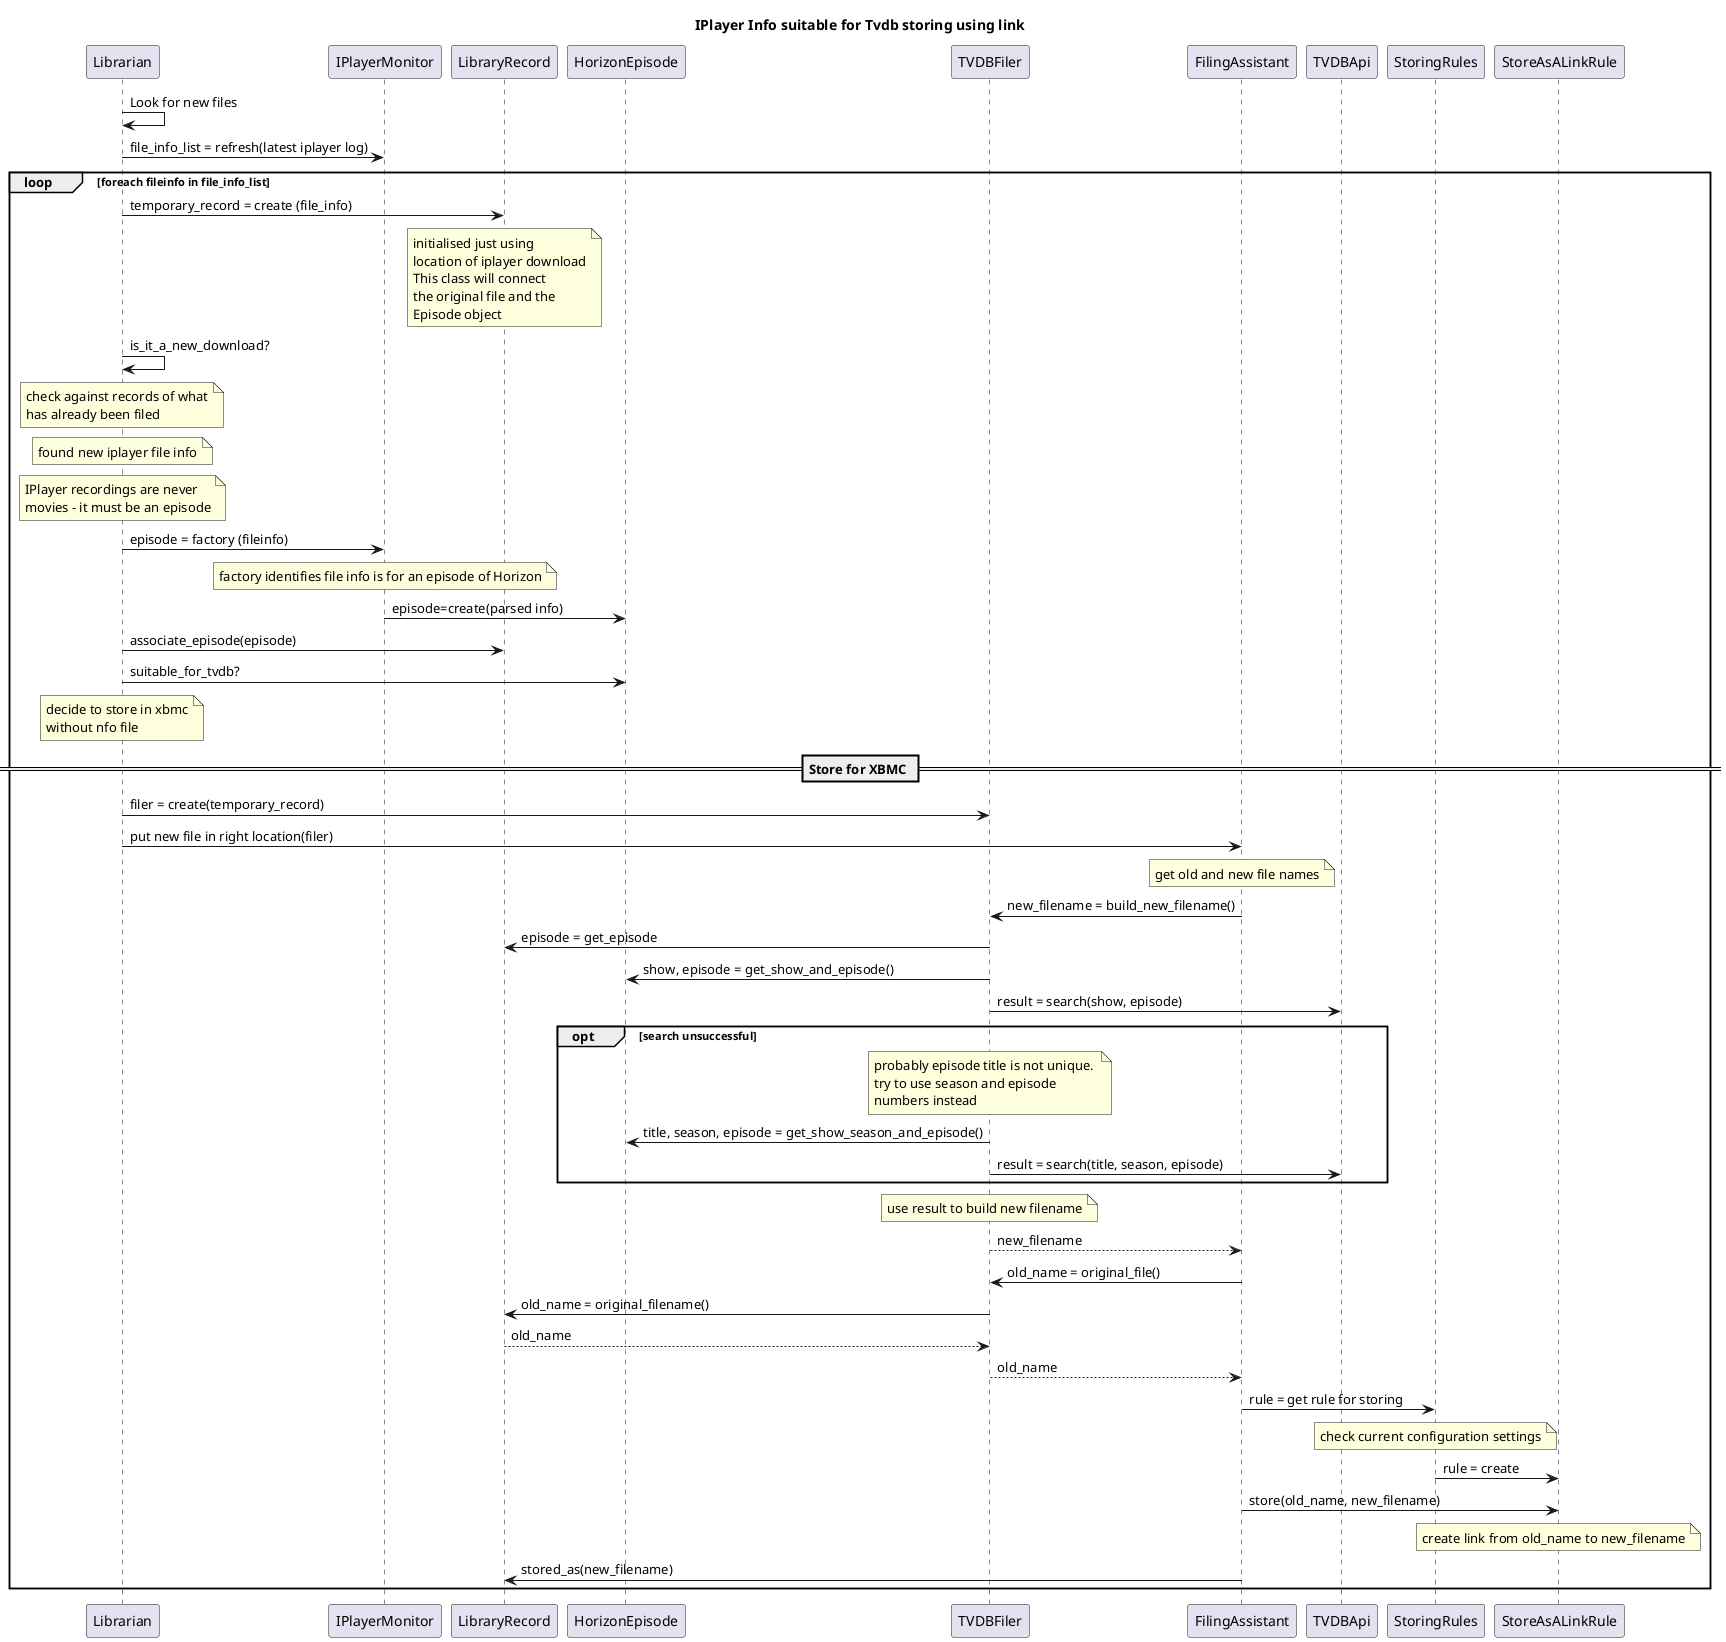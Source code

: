
@startuml
title IPlayer Info suitable for Tvdb storing using link
Librarian->Librarian: Look for new files
Librarian->IPlayerMonitor: file_info_list = refresh(latest iplayer log)
loop foreach fileinfo in file_info_list
   Librarian->LibraryRecord: temporary_record = create (file_info)
   note over LibraryRecord
     initialised just using 
     location of iplayer download
     This class will connect 
     the original file and the 
     Episode object
   end note
   Librarian->Librarian: is_it_a_new_download?
   note over Librarian
      check against records of what
      has already been filed
   end note
note over Librarian: found new iplayer file info
note over Librarian
   IPlayer recordings are never
   movies - it must be an episode
end note
Librarian->IPlayerMonitor: episode = factory (fileinfo)
note over IPlayerMonitor: factory identifies file info is for an episode of Horizon
IPlayerMonitor->HorizonEpisode: episode=create(parsed info)
Librarian->LibraryRecord: associate_episode(episode)
Librarian->HorizonEpisode: suitable_for_tvdb?
note over Librarian
  decide to store in xbmc
  without nfo file
end note

== Store for XBMC ==

Librarian->TVDBFiler: filer = create(temporary_record)
Librarian->FilingAssistant: put new file in right location(filer)
note over FilingAssistant: get old and new file names
FilingAssistant->TVDBFiler: new_filename = build_new_filename()
TVDBFiler->LibraryRecord: episode = get_episode
TVDBFiler->HorizonEpisode: show, episode = get_show_and_episode()
TVDBFiler->TVDBApi: result = search(show, episode)
opt search unsuccessful
note over TVDBFiler
  probably episode title is not unique. 
  try to use season and episode 
  numbers instead
end note
TVDBFiler->HorizonEpisode: title, season, episode = get_show_season_and_episode()
TVDBFiler->TVDBApi: result = search(title, season, episode)
end
note over TVDBFiler: use result to build new filename
TVDBFiler --> FilingAssistant: new_filename
FilingAssistant->TVDBFiler: old_name = original_file()
TVDBFiler->LibraryRecord: old_name = original_filename()
LibraryRecord-->TVDBFiler: old_name
TVDBFiler-->FilingAssistant: old_name

FilingAssistant->StoringRules: rule = get rule for storing
note over StoringRules: check current configuration settings
StoringRules->StoreAsALinkRule: rule = create
FilingAssistant->StoreAsALinkRule: store(old_name, new_filename)
note over StoreAsALinkRule: create link from old_name to new_filename
FilingAssistant->LibraryRecord: stored_as(new_filename)
end # loop
@enduml
